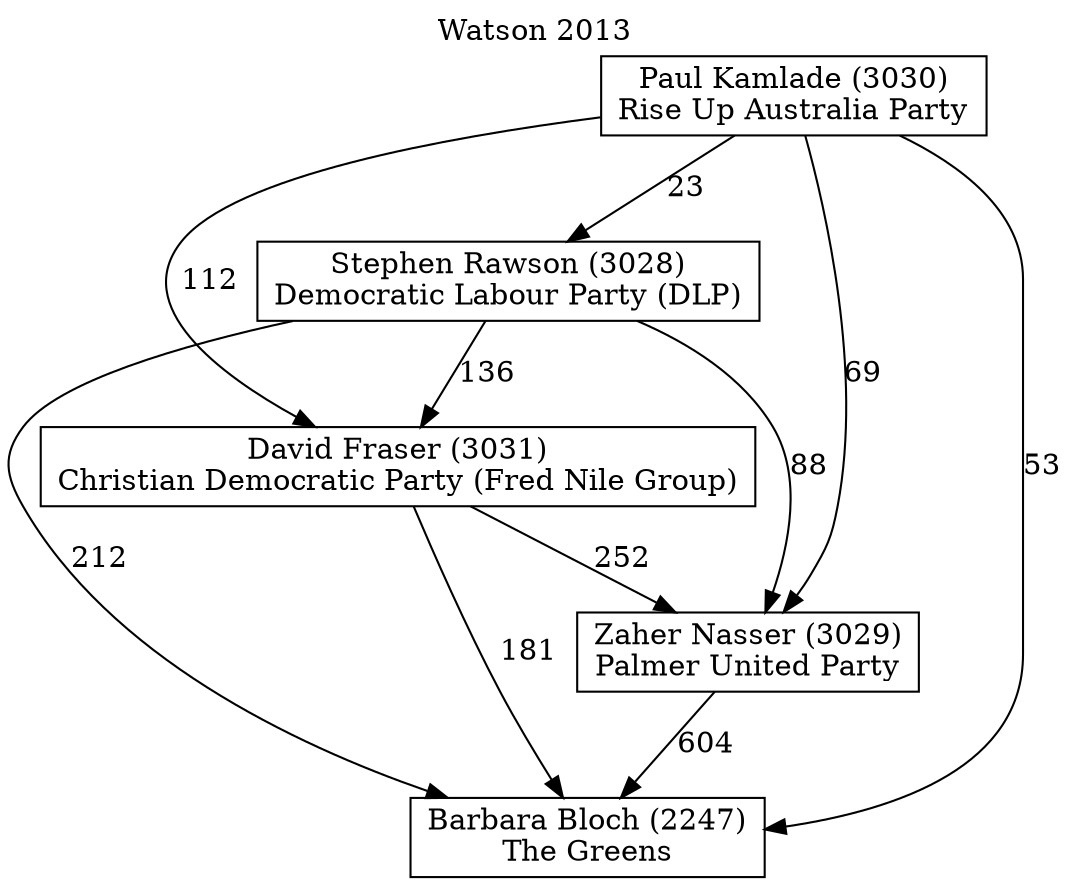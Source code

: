 // House preference flow
digraph "Barbara Bloch (2247)_Watson_2013" {
	graph [label="Watson 2013" labelloc=t mclimit=10]
	node [shape=box]
	"Barbara Bloch (2247)" [label="Barbara Bloch (2247)
The Greens"]
	"Zaher Nasser (3029)" [label="Zaher Nasser (3029)
Palmer United Party"]
	"David Fraser (3031)" [label="David Fraser (3031)
Christian Democratic Party (Fred Nile Group)"]
	"Stephen Rawson (3028)" [label="Stephen Rawson (3028)
Democratic Labour Party (DLP)"]
	"Paul Kamlade (3030)" [label="Paul Kamlade (3030)
Rise Up Australia Party"]
	"Barbara Bloch (2247)" [label="Barbara Bloch (2247)
The Greens"]
	"David Fraser (3031)" [label="David Fraser (3031)
Christian Democratic Party (Fred Nile Group)"]
	"Stephen Rawson (3028)" [label="Stephen Rawson (3028)
Democratic Labour Party (DLP)"]
	"Paul Kamlade (3030)" [label="Paul Kamlade (3030)
Rise Up Australia Party"]
	"Barbara Bloch (2247)" [label="Barbara Bloch (2247)
The Greens"]
	"Stephen Rawson (3028)" [label="Stephen Rawson (3028)
Democratic Labour Party (DLP)"]
	"Paul Kamlade (3030)" [label="Paul Kamlade (3030)
Rise Up Australia Party"]
	"Barbara Bloch (2247)" [label="Barbara Bloch (2247)
The Greens"]
	"Paul Kamlade (3030)" [label="Paul Kamlade (3030)
Rise Up Australia Party"]
	"Paul Kamlade (3030)" [label="Paul Kamlade (3030)
Rise Up Australia Party"]
	"Stephen Rawson (3028)" [label="Stephen Rawson (3028)
Democratic Labour Party (DLP)"]
	"Paul Kamlade (3030)" [label="Paul Kamlade (3030)
Rise Up Australia Party"]
	"Paul Kamlade (3030)" [label="Paul Kamlade (3030)
Rise Up Australia Party"]
	"David Fraser (3031)" [label="David Fraser (3031)
Christian Democratic Party (Fred Nile Group)"]
	"Stephen Rawson (3028)" [label="Stephen Rawson (3028)
Democratic Labour Party (DLP)"]
	"Paul Kamlade (3030)" [label="Paul Kamlade (3030)
Rise Up Australia Party"]
	"David Fraser (3031)" [label="David Fraser (3031)
Christian Democratic Party (Fred Nile Group)"]
	"Paul Kamlade (3030)" [label="Paul Kamlade (3030)
Rise Up Australia Party"]
	"Paul Kamlade (3030)" [label="Paul Kamlade (3030)
Rise Up Australia Party"]
	"Stephen Rawson (3028)" [label="Stephen Rawson (3028)
Democratic Labour Party (DLP)"]
	"Paul Kamlade (3030)" [label="Paul Kamlade (3030)
Rise Up Australia Party"]
	"Paul Kamlade (3030)" [label="Paul Kamlade (3030)
Rise Up Australia Party"]
	"Zaher Nasser (3029)" [label="Zaher Nasser (3029)
Palmer United Party"]
	"David Fraser (3031)" [label="David Fraser (3031)
Christian Democratic Party (Fred Nile Group)"]
	"Stephen Rawson (3028)" [label="Stephen Rawson (3028)
Democratic Labour Party (DLP)"]
	"Paul Kamlade (3030)" [label="Paul Kamlade (3030)
Rise Up Australia Party"]
	"Zaher Nasser (3029)" [label="Zaher Nasser (3029)
Palmer United Party"]
	"Stephen Rawson (3028)" [label="Stephen Rawson (3028)
Democratic Labour Party (DLP)"]
	"Paul Kamlade (3030)" [label="Paul Kamlade (3030)
Rise Up Australia Party"]
	"Zaher Nasser (3029)" [label="Zaher Nasser (3029)
Palmer United Party"]
	"Paul Kamlade (3030)" [label="Paul Kamlade (3030)
Rise Up Australia Party"]
	"Paul Kamlade (3030)" [label="Paul Kamlade (3030)
Rise Up Australia Party"]
	"Stephen Rawson (3028)" [label="Stephen Rawson (3028)
Democratic Labour Party (DLP)"]
	"Paul Kamlade (3030)" [label="Paul Kamlade (3030)
Rise Up Australia Party"]
	"Paul Kamlade (3030)" [label="Paul Kamlade (3030)
Rise Up Australia Party"]
	"David Fraser (3031)" [label="David Fraser (3031)
Christian Democratic Party (Fred Nile Group)"]
	"Stephen Rawson (3028)" [label="Stephen Rawson (3028)
Democratic Labour Party (DLP)"]
	"Paul Kamlade (3030)" [label="Paul Kamlade (3030)
Rise Up Australia Party"]
	"David Fraser (3031)" [label="David Fraser (3031)
Christian Democratic Party (Fred Nile Group)"]
	"Paul Kamlade (3030)" [label="Paul Kamlade (3030)
Rise Up Australia Party"]
	"Paul Kamlade (3030)" [label="Paul Kamlade (3030)
Rise Up Australia Party"]
	"Stephen Rawson (3028)" [label="Stephen Rawson (3028)
Democratic Labour Party (DLP)"]
	"Paul Kamlade (3030)" [label="Paul Kamlade (3030)
Rise Up Australia Party"]
	"Paul Kamlade (3030)" [label="Paul Kamlade (3030)
Rise Up Australia Party"]
	"Zaher Nasser (3029)" -> "Barbara Bloch (2247)" [label=604]
	"David Fraser (3031)" -> "Zaher Nasser (3029)" [label=252]
	"Stephen Rawson (3028)" -> "David Fraser (3031)" [label=136]
	"Paul Kamlade (3030)" -> "Stephen Rawson (3028)" [label=23]
	"David Fraser (3031)" -> "Barbara Bloch (2247)" [label=181]
	"Stephen Rawson (3028)" -> "Barbara Bloch (2247)" [label=212]
	"Paul Kamlade (3030)" -> "Barbara Bloch (2247)" [label=53]
	"Paul Kamlade (3030)" -> "David Fraser (3031)" [label=112]
	"Stephen Rawson (3028)" -> "Zaher Nasser (3029)" [label=88]
	"Paul Kamlade (3030)" -> "Zaher Nasser (3029)" [label=69]
}
